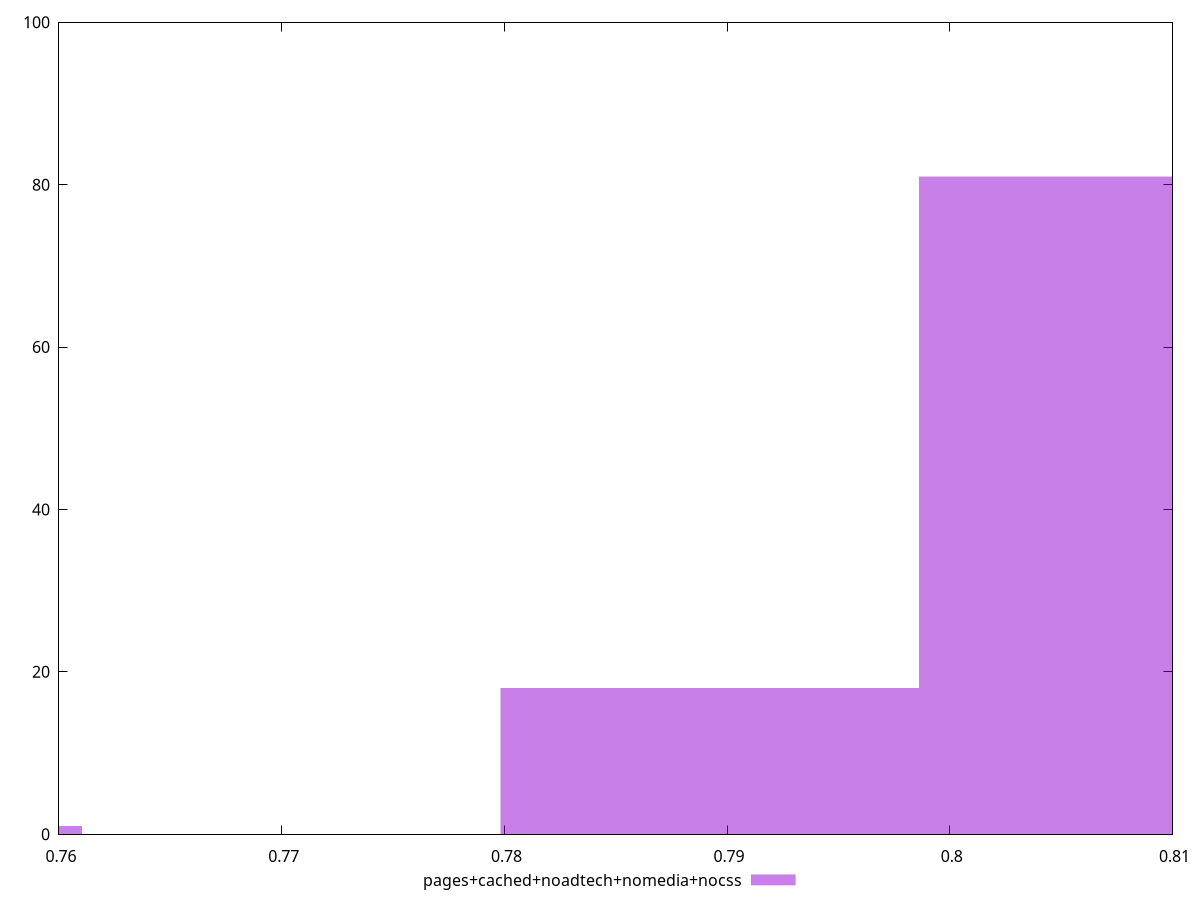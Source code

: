 reset

$pagesCachedNoadtechNomediaNocss <<EOF
0.751637726498918 1
0.7892196128238639 18
0.8080105559863369 81
EOF

set key outside below
set boxwidth 0.01879094316247295
set xrange [0.76:0.81]
set yrange [0:100]
set trange [0:100]
set style fill transparent solid 0.5 noborder
set terminal svg size 640, 490 enhanced background rgb 'white'
set output "report_00026_2021-02-22T21:38:55.199Z/meta/score/comparison/histogram/4_vs_5.svg"

plot $pagesCachedNoadtechNomediaNocss title "pages+cached+noadtech+nomedia+nocss" with boxes

reset
